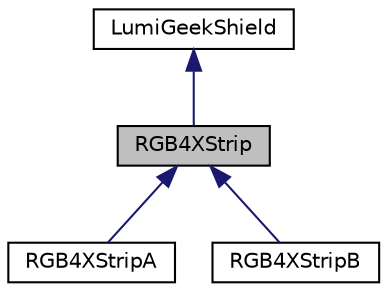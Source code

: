 digraph "RGB4XStrip"
{
  edge [fontname="Helvetica",fontsize="10",labelfontname="Helvetica",labelfontsize="10"];
  node [fontname="Helvetica",fontsize="10",shape=record];
  Node1 [label="RGB4XStrip",height=0.2,width=0.4,color="black", fillcolor="grey75", style="filled" fontcolor="black"];
  Node2 -> Node1 [dir="back",color="midnightblue",fontsize="10",style="solid",fontname="Helvetica"];
  Node2 [label="LumiGeekShield",height=0.2,width=0.4,color="black", fillcolor="white", style="filled",URL="$class_lumi_geek_shield.html"];
  Node1 -> Node3 [dir="back",color="midnightblue",fontsize="10",style="solid",fontname="Helvetica"];
  Node3 [label="RGB4XStripA",height=0.2,width=0.4,color="black", fillcolor="white", style="filled",URL="$class_r_g_b4_x_strip_a.html"];
  Node1 -> Node4 [dir="back",color="midnightblue",fontsize="10",style="solid",fontname="Helvetica"];
  Node4 [label="RGB4XStripB",height=0.2,width=0.4,color="black", fillcolor="white", style="filled",URL="$class_r_g_b4_x_strip_b.html"];
}
